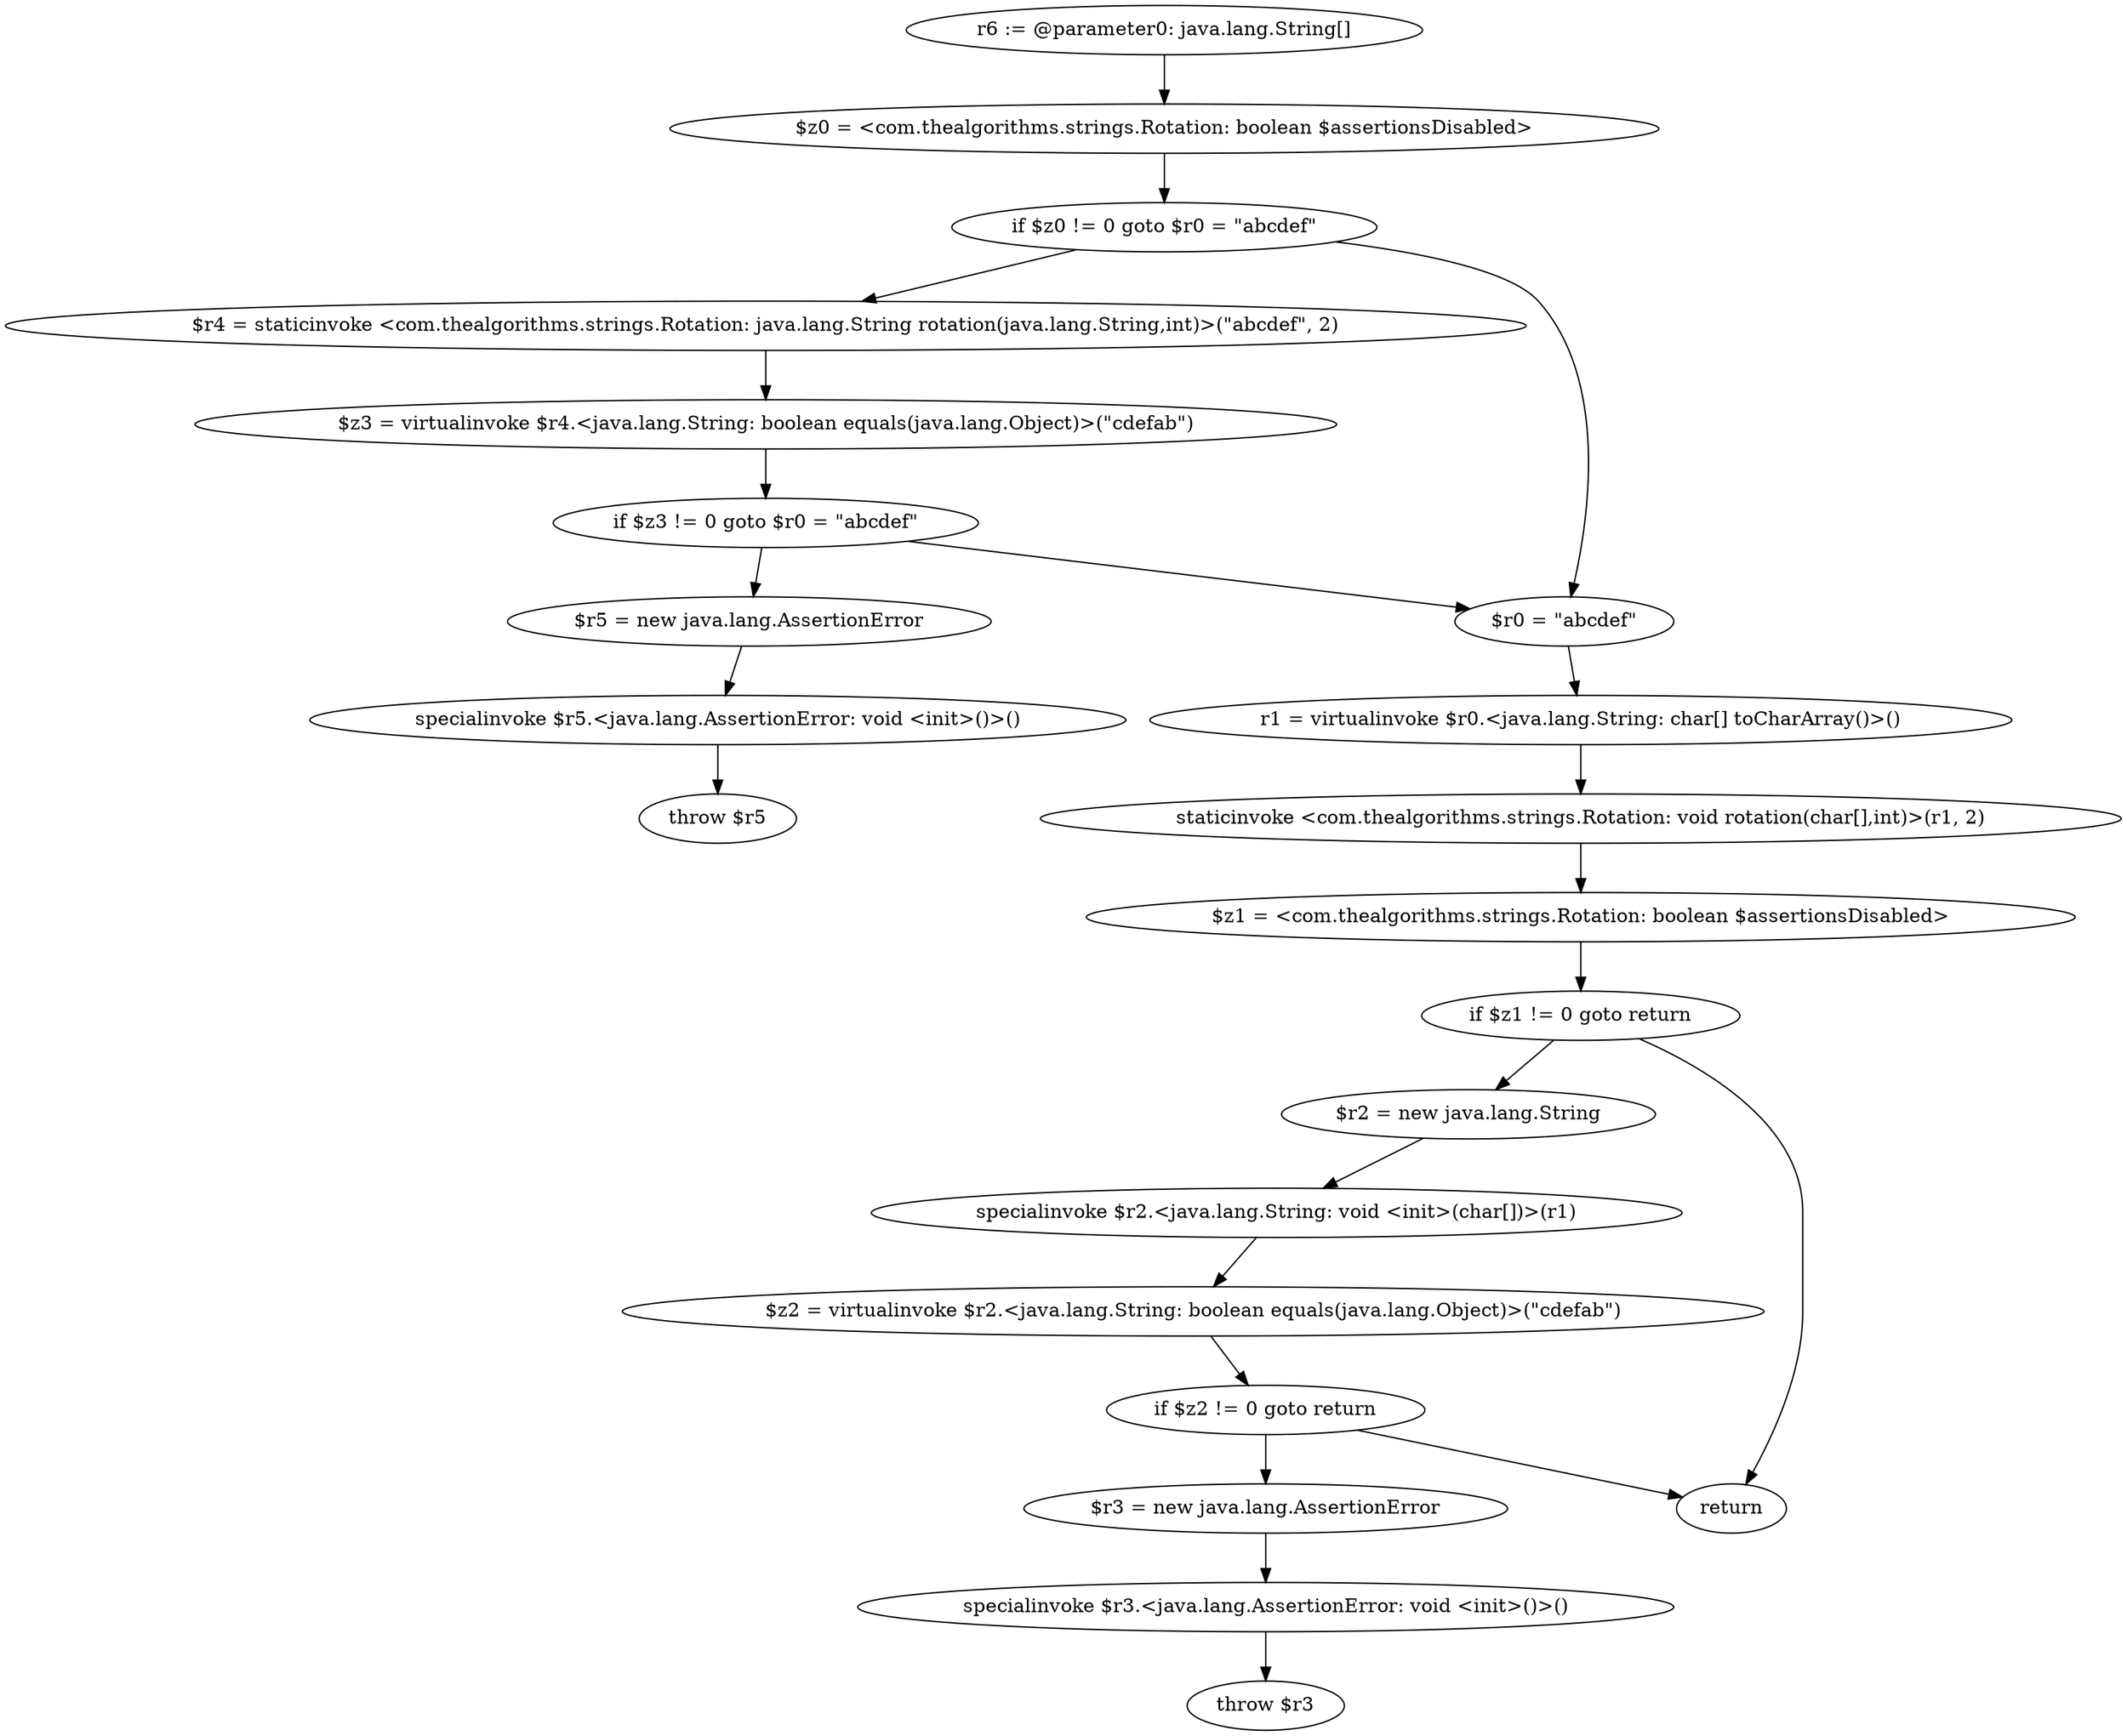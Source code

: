 digraph "unitGraph" {
    "r6 := @parameter0: java.lang.String[]"
    "$z0 = <com.thealgorithms.strings.Rotation: boolean $assertionsDisabled>"
    "if $z0 != 0 goto $r0 = \"abcdef\""
    "$r4 = staticinvoke <com.thealgorithms.strings.Rotation: java.lang.String rotation(java.lang.String,int)>(\"abcdef\", 2)"
    "$z3 = virtualinvoke $r4.<java.lang.String: boolean equals(java.lang.Object)>(\"cdefab\")"
    "if $z3 != 0 goto $r0 = \"abcdef\""
    "$r5 = new java.lang.AssertionError"
    "specialinvoke $r5.<java.lang.AssertionError: void <init>()>()"
    "throw $r5"
    "$r0 = \"abcdef\""
    "r1 = virtualinvoke $r0.<java.lang.String: char[] toCharArray()>()"
    "staticinvoke <com.thealgorithms.strings.Rotation: void rotation(char[],int)>(r1, 2)"
    "$z1 = <com.thealgorithms.strings.Rotation: boolean $assertionsDisabled>"
    "if $z1 != 0 goto return"
    "$r2 = new java.lang.String"
    "specialinvoke $r2.<java.lang.String: void <init>(char[])>(r1)"
    "$z2 = virtualinvoke $r2.<java.lang.String: boolean equals(java.lang.Object)>(\"cdefab\")"
    "if $z2 != 0 goto return"
    "$r3 = new java.lang.AssertionError"
    "specialinvoke $r3.<java.lang.AssertionError: void <init>()>()"
    "throw $r3"
    "return"
    "r6 := @parameter0: java.lang.String[]"->"$z0 = <com.thealgorithms.strings.Rotation: boolean $assertionsDisabled>";
    "$z0 = <com.thealgorithms.strings.Rotation: boolean $assertionsDisabled>"->"if $z0 != 0 goto $r0 = \"abcdef\"";
    "if $z0 != 0 goto $r0 = \"abcdef\""->"$r4 = staticinvoke <com.thealgorithms.strings.Rotation: java.lang.String rotation(java.lang.String,int)>(\"abcdef\", 2)";
    "if $z0 != 0 goto $r0 = \"abcdef\""->"$r0 = \"abcdef\"";
    "$r4 = staticinvoke <com.thealgorithms.strings.Rotation: java.lang.String rotation(java.lang.String,int)>(\"abcdef\", 2)"->"$z3 = virtualinvoke $r4.<java.lang.String: boolean equals(java.lang.Object)>(\"cdefab\")";
    "$z3 = virtualinvoke $r4.<java.lang.String: boolean equals(java.lang.Object)>(\"cdefab\")"->"if $z3 != 0 goto $r0 = \"abcdef\"";
    "if $z3 != 0 goto $r0 = \"abcdef\""->"$r5 = new java.lang.AssertionError";
    "if $z3 != 0 goto $r0 = \"abcdef\""->"$r0 = \"abcdef\"";
    "$r5 = new java.lang.AssertionError"->"specialinvoke $r5.<java.lang.AssertionError: void <init>()>()";
    "specialinvoke $r5.<java.lang.AssertionError: void <init>()>()"->"throw $r5";
    "$r0 = \"abcdef\""->"r1 = virtualinvoke $r0.<java.lang.String: char[] toCharArray()>()";
    "r1 = virtualinvoke $r0.<java.lang.String: char[] toCharArray()>()"->"staticinvoke <com.thealgorithms.strings.Rotation: void rotation(char[],int)>(r1, 2)";
    "staticinvoke <com.thealgorithms.strings.Rotation: void rotation(char[],int)>(r1, 2)"->"$z1 = <com.thealgorithms.strings.Rotation: boolean $assertionsDisabled>";
    "$z1 = <com.thealgorithms.strings.Rotation: boolean $assertionsDisabled>"->"if $z1 != 0 goto return";
    "if $z1 != 0 goto return"->"$r2 = new java.lang.String";
    "if $z1 != 0 goto return"->"return";
    "$r2 = new java.lang.String"->"specialinvoke $r2.<java.lang.String: void <init>(char[])>(r1)";
    "specialinvoke $r2.<java.lang.String: void <init>(char[])>(r1)"->"$z2 = virtualinvoke $r2.<java.lang.String: boolean equals(java.lang.Object)>(\"cdefab\")";
    "$z2 = virtualinvoke $r2.<java.lang.String: boolean equals(java.lang.Object)>(\"cdefab\")"->"if $z2 != 0 goto return";
    "if $z2 != 0 goto return"->"$r3 = new java.lang.AssertionError";
    "if $z2 != 0 goto return"->"return";
    "$r3 = new java.lang.AssertionError"->"specialinvoke $r3.<java.lang.AssertionError: void <init>()>()";
    "specialinvoke $r3.<java.lang.AssertionError: void <init>()>()"->"throw $r3";
}
